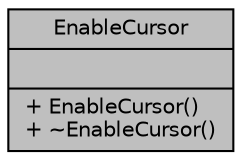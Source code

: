 digraph "EnableCursor"
{
 // LATEX_PDF_SIZE
  bgcolor="transparent";
  edge [fontname="Helvetica",fontsize="10",labelfontname="Helvetica",labelfontsize="10"];
  node [fontname="Helvetica",fontsize="10",shape=record];
  Node1 [label="{EnableCursor\n||+ EnableCursor()\l+ ~EnableCursor()\l}",height=0.2,width=0.4,color="black", fillcolor="grey75", style="filled", fontcolor="black",tooltip="Enables terminal cursor."];
}
